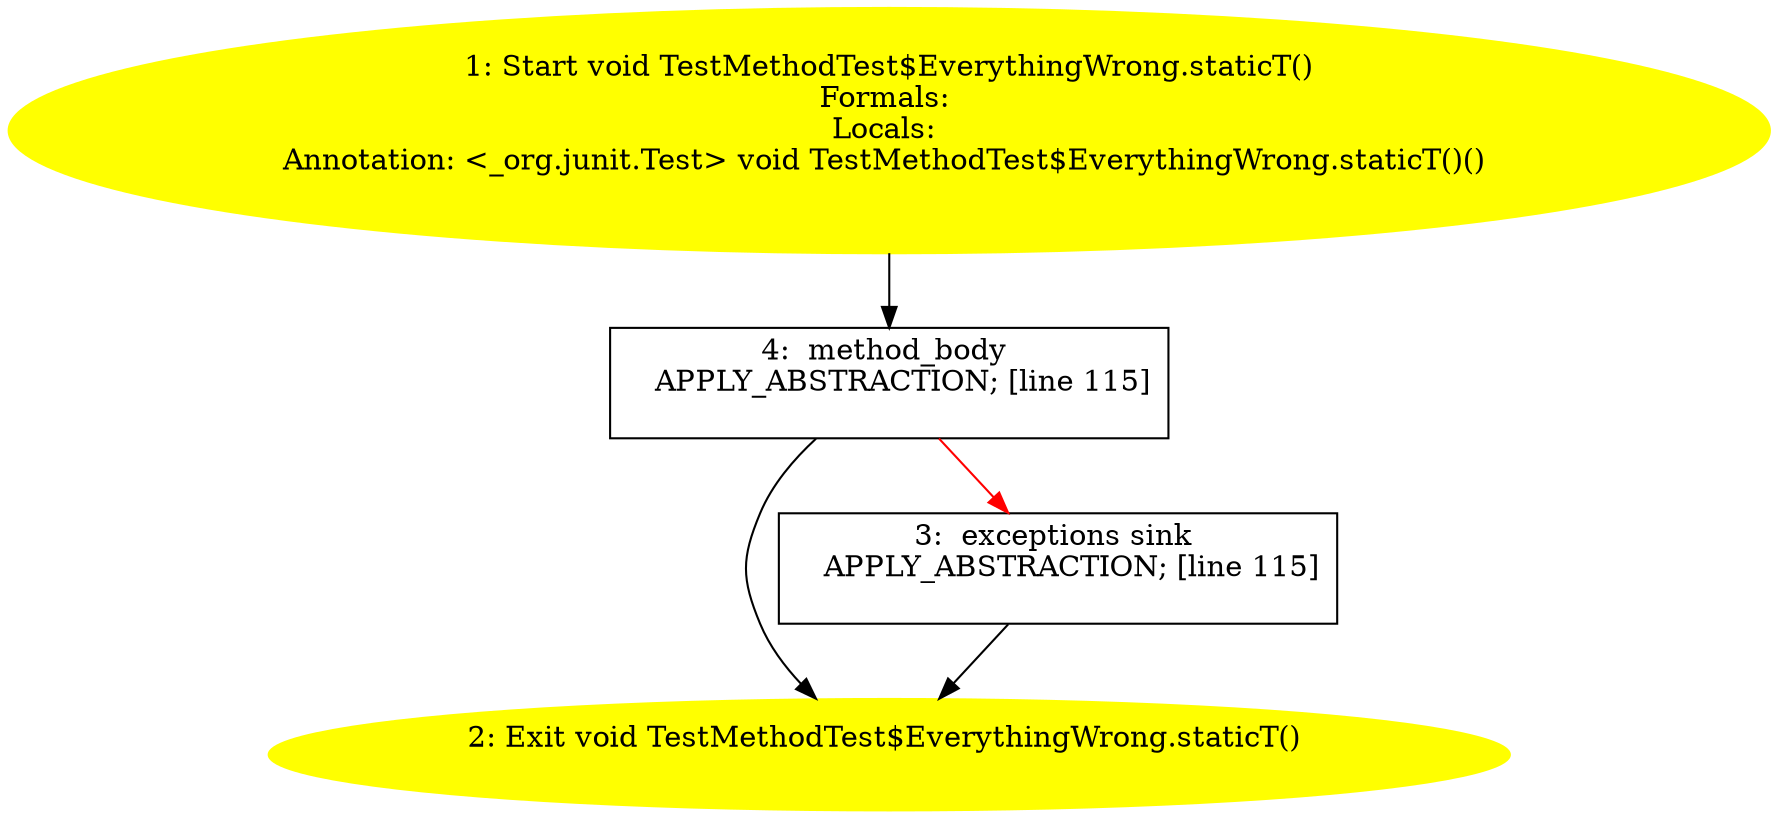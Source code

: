 /* @generated */
digraph cfg {
"org.junit.tests.running.methods.TestMethodTest$EverythingWrong.staticT():void.45df7ab39f26eb2a157f00a6a992ae67_1" [label="1: Start void TestMethodTest$EverythingWrong.staticT()\nFormals: \nLocals: \nAnnotation: <_org.junit.Test> void TestMethodTest$EverythingWrong.staticT()() \n  " color=yellow style=filled]
	

	 "org.junit.tests.running.methods.TestMethodTest$EverythingWrong.staticT():void.45df7ab39f26eb2a157f00a6a992ae67_1" -> "org.junit.tests.running.methods.TestMethodTest$EverythingWrong.staticT():void.45df7ab39f26eb2a157f00a6a992ae67_4" ;
"org.junit.tests.running.methods.TestMethodTest$EverythingWrong.staticT():void.45df7ab39f26eb2a157f00a6a992ae67_2" [label="2: Exit void TestMethodTest$EverythingWrong.staticT() \n  " color=yellow style=filled]
	

"org.junit.tests.running.methods.TestMethodTest$EverythingWrong.staticT():void.45df7ab39f26eb2a157f00a6a992ae67_3" [label="3:  exceptions sink \n   APPLY_ABSTRACTION; [line 115]\n " shape="box"]
	

	 "org.junit.tests.running.methods.TestMethodTest$EverythingWrong.staticT():void.45df7ab39f26eb2a157f00a6a992ae67_3" -> "org.junit.tests.running.methods.TestMethodTest$EverythingWrong.staticT():void.45df7ab39f26eb2a157f00a6a992ae67_2" ;
"org.junit.tests.running.methods.TestMethodTest$EverythingWrong.staticT():void.45df7ab39f26eb2a157f00a6a992ae67_4" [label="4:  method_body \n   APPLY_ABSTRACTION; [line 115]\n " shape="box"]
	

	 "org.junit.tests.running.methods.TestMethodTest$EverythingWrong.staticT():void.45df7ab39f26eb2a157f00a6a992ae67_4" -> "org.junit.tests.running.methods.TestMethodTest$EverythingWrong.staticT():void.45df7ab39f26eb2a157f00a6a992ae67_2" ;
	 "org.junit.tests.running.methods.TestMethodTest$EverythingWrong.staticT():void.45df7ab39f26eb2a157f00a6a992ae67_4" -> "org.junit.tests.running.methods.TestMethodTest$EverythingWrong.staticT():void.45df7ab39f26eb2a157f00a6a992ae67_3" [color="red" ];
}
